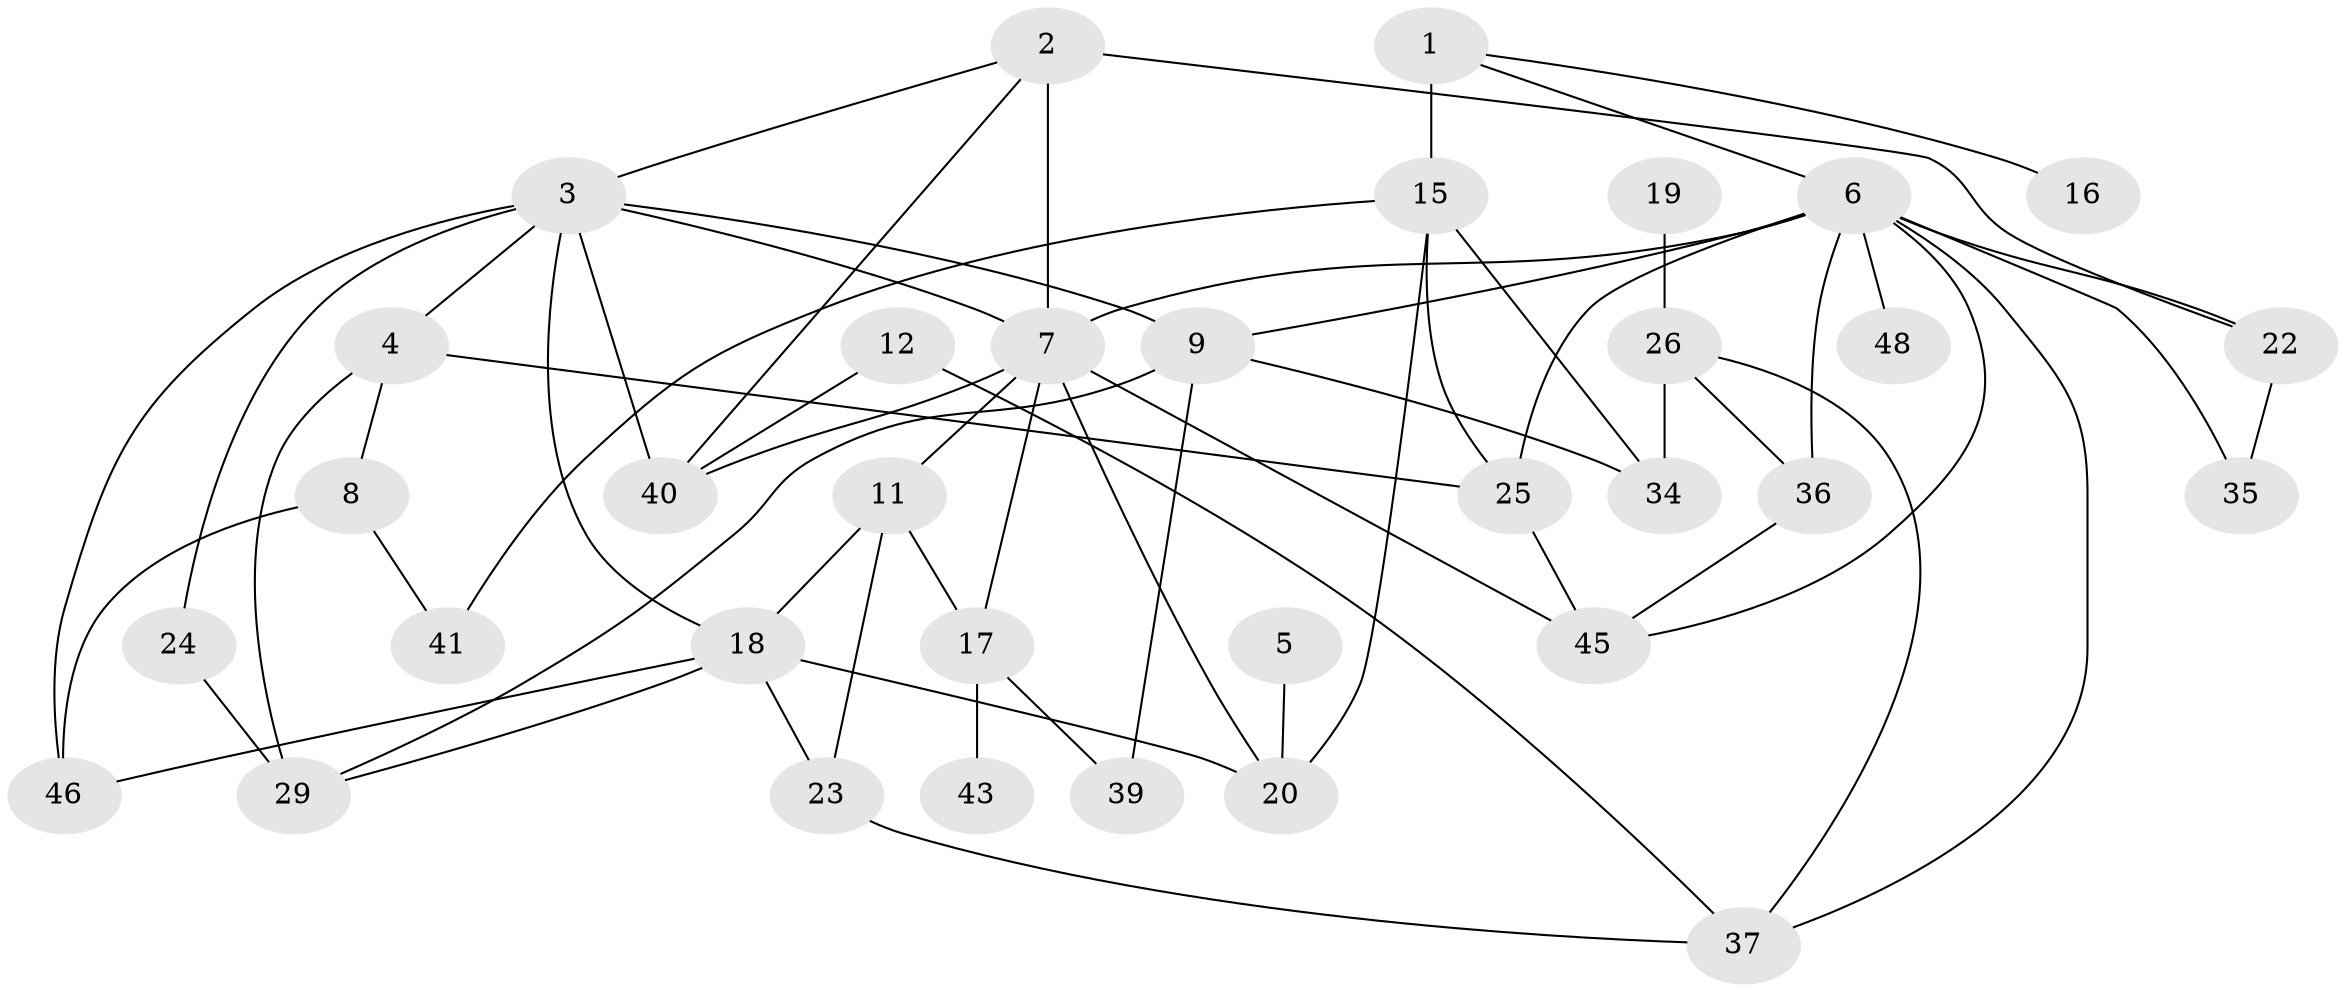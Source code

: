 // original degree distribution, {2: 0.2711864406779661, 3: 0.17796610169491525, 1: 0.2288135593220339, 7: 0.025423728813559324, 4: 0.1271186440677966, 6: 0.025423728813559324, 5: 0.025423728813559324, 0: 0.11016949152542373, 8: 0.00847457627118644}
// Generated by graph-tools (version 1.1) at 2025/48/03/04/25 22:48:22]
// undirected, 34 vertices, 61 edges
graph export_dot {
  node [color=gray90,style=filled];
  1;
  2;
  3;
  4;
  5;
  6;
  7;
  8;
  9;
  11;
  12;
  15;
  16;
  17;
  18;
  19;
  20;
  22;
  23;
  24;
  25;
  26;
  29;
  34;
  35;
  36;
  37;
  39;
  40;
  41;
  43;
  45;
  46;
  48;
  1 -- 6 [weight=1.0];
  1 -- 15 [weight=4.0];
  1 -- 16 [weight=1.0];
  2 -- 3 [weight=1.0];
  2 -- 7 [weight=1.0];
  2 -- 22 [weight=2.0];
  2 -- 40 [weight=1.0];
  3 -- 4 [weight=1.0];
  3 -- 7 [weight=1.0];
  3 -- 9 [weight=1.0];
  3 -- 18 [weight=1.0];
  3 -- 24 [weight=1.0];
  3 -- 40 [weight=1.0];
  3 -- 46 [weight=1.0];
  4 -- 8 [weight=1.0];
  4 -- 25 [weight=1.0];
  4 -- 29 [weight=1.0];
  5 -- 20 [weight=1.0];
  6 -- 7 [weight=1.0];
  6 -- 9 [weight=1.0];
  6 -- 22 [weight=1.0];
  6 -- 25 [weight=1.0];
  6 -- 35 [weight=1.0];
  6 -- 36 [weight=1.0];
  6 -- 37 [weight=2.0];
  6 -- 45 [weight=1.0];
  6 -- 48 [weight=1.0];
  7 -- 11 [weight=1.0];
  7 -- 17 [weight=1.0];
  7 -- 20 [weight=1.0];
  7 -- 40 [weight=1.0];
  7 -- 45 [weight=2.0];
  8 -- 41 [weight=1.0];
  8 -- 46 [weight=1.0];
  9 -- 29 [weight=1.0];
  9 -- 34 [weight=1.0];
  9 -- 39 [weight=1.0];
  11 -- 17 [weight=1.0];
  11 -- 18 [weight=1.0];
  11 -- 23 [weight=1.0];
  12 -- 37 [weight=1.0];
  12 -- 40 [weight=1.0];
  15 -- 20 [weight=1.0];
  15 -- 25 [weight=1.0];
  15 -- 34 [weight=1.0];
  15 -- 41 [weight=1.0];
  17 -- 39 [weight=1.0];
  17 -- 43 [weight=1.0];
  18 -- 20 [weight=1.0];
  18 -- 23 [weight=1.0];
  18 -- 29 [weight=1.0];
  18 -- 46 [weight=1.0];
  19 -- 26 [weight=1.0];
  22 -- 35 [weight=1.0];
  23 -- 37 [weight=2.0];
  24 -- 29 [weight=2.0];
  25 -- 45 [weight=1.0];
  26 -- 34 [weight=1.0];
  26 -- 36 [weight=1.0];
  26 -- 37 [weight=1.0];
  36 -- 45 [weight=1.0];
}
